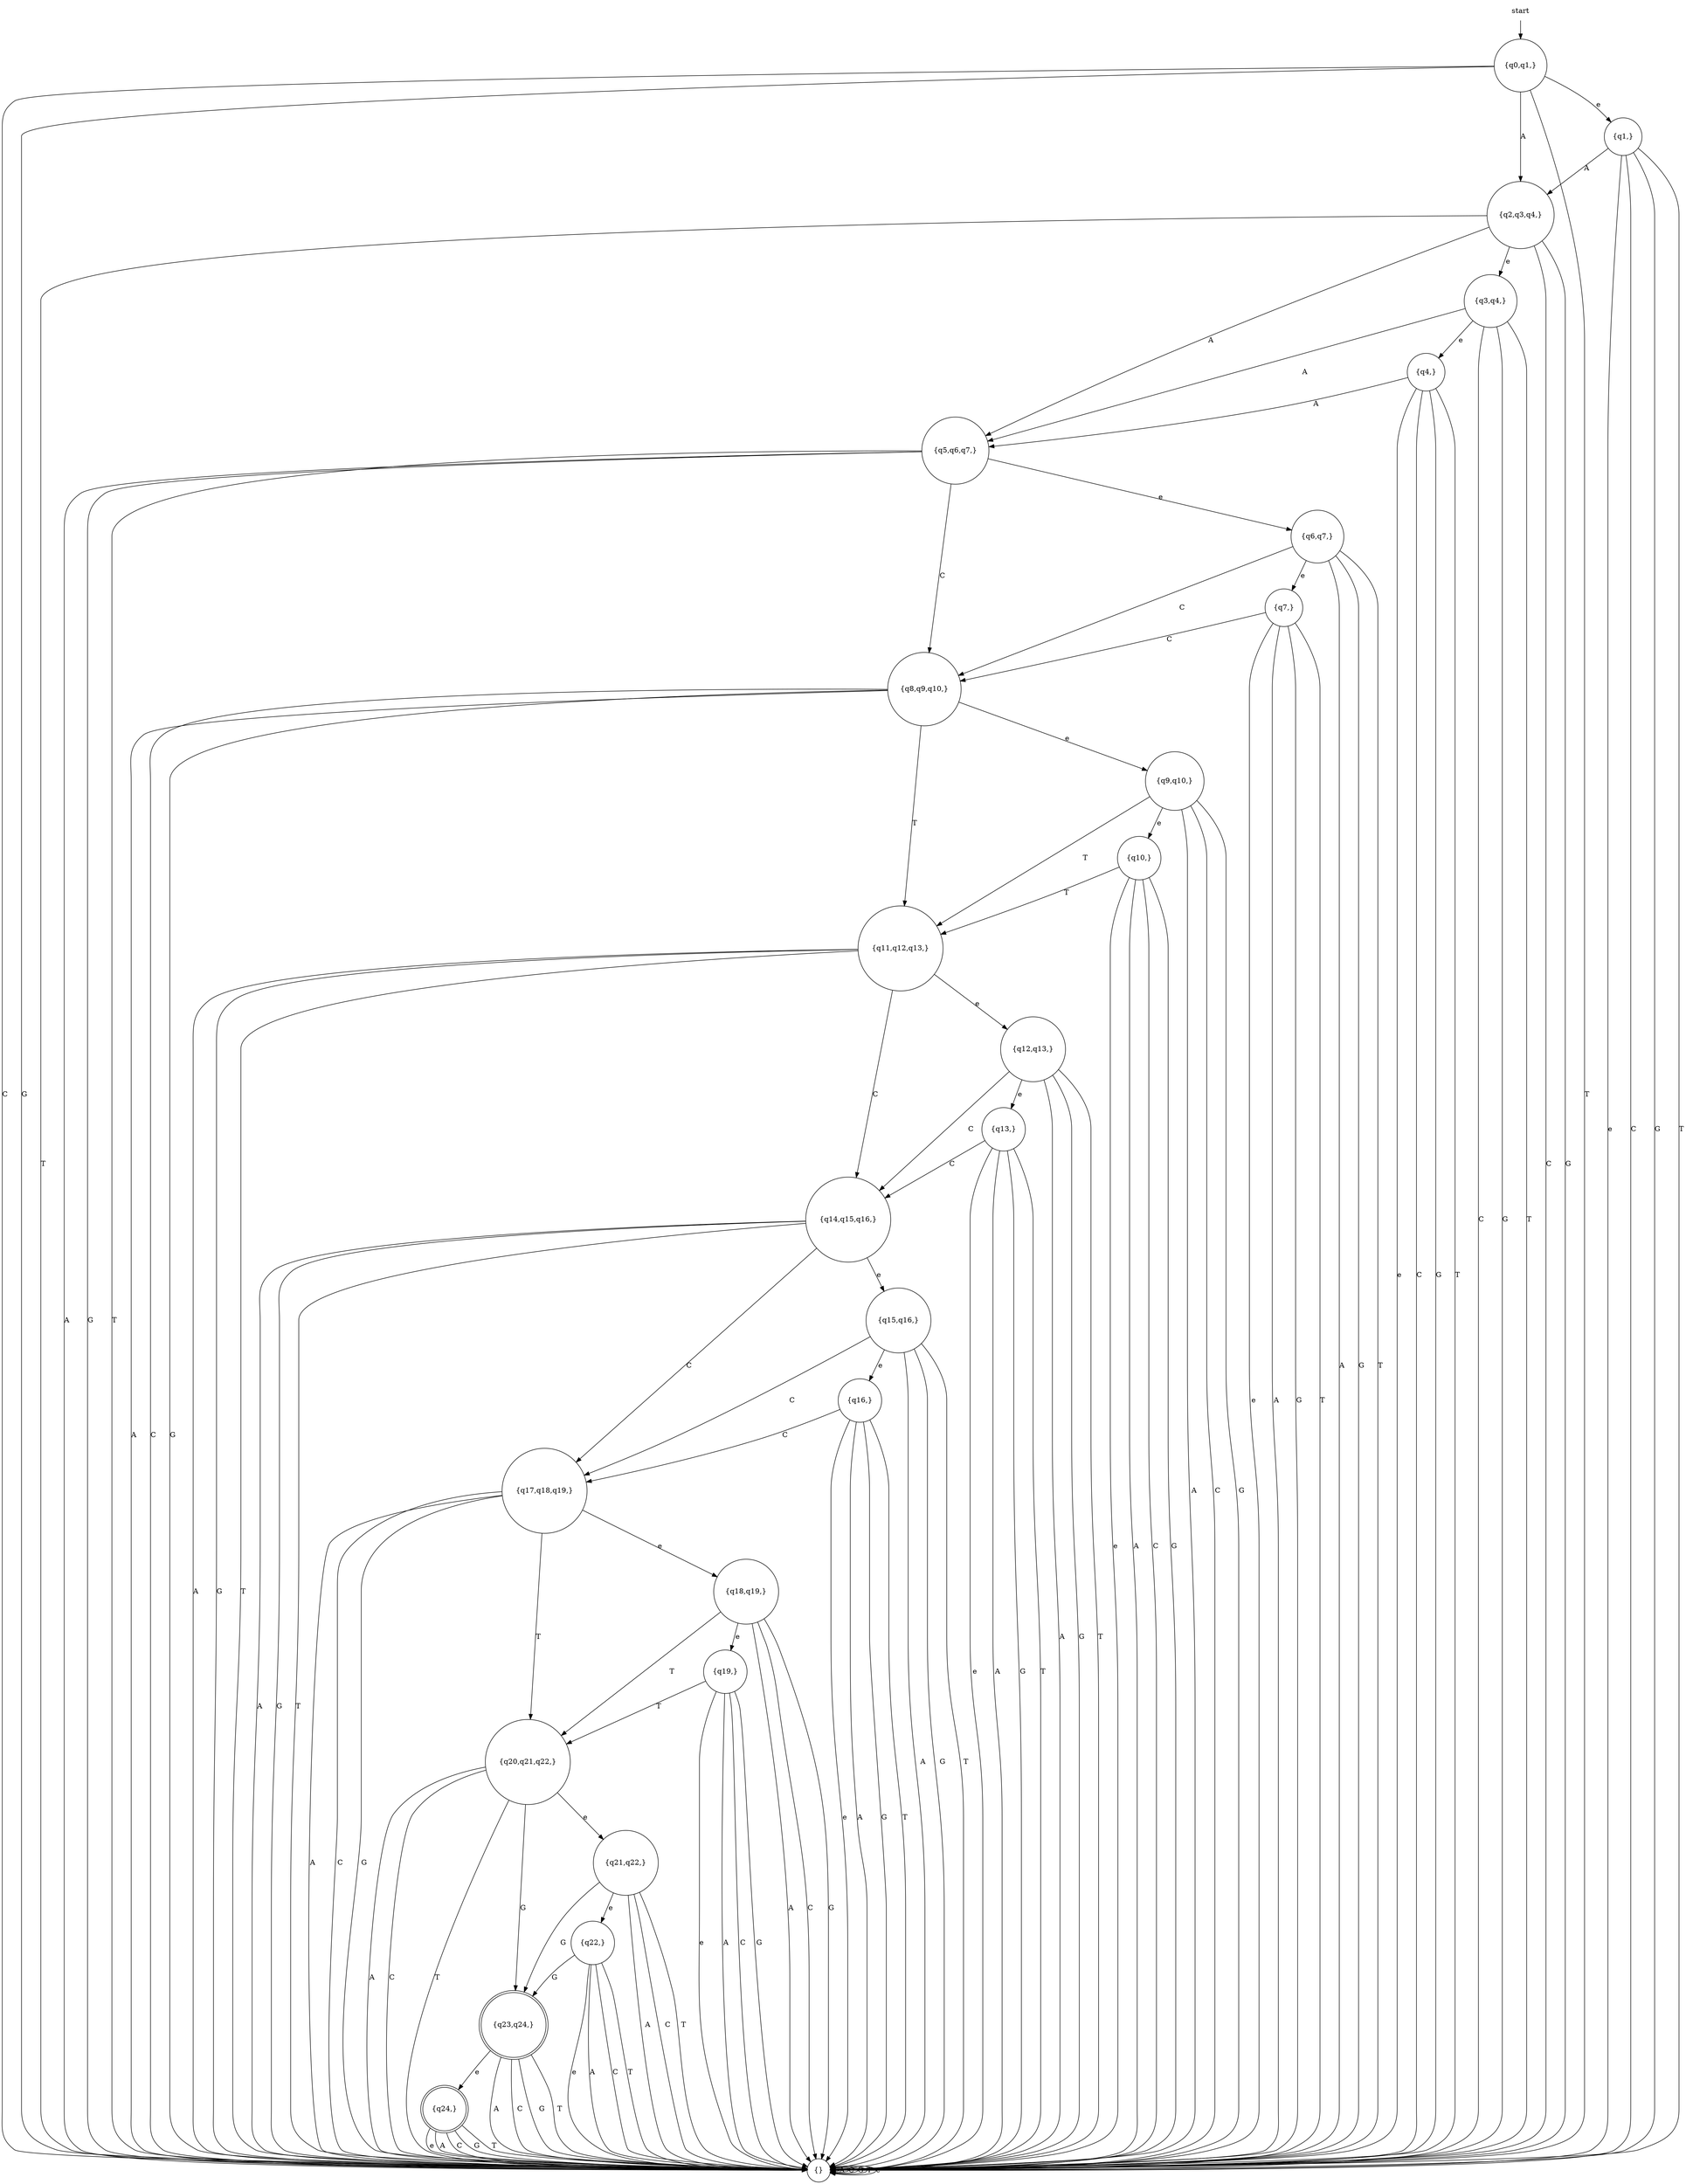 digraph automaton {
    node [shape=none]; start;
    node [shape=doublecircle]; "{q23,q24,}";
    node [shape=doublecircle]; "{q24,}";
    node [shape=circle];
    start -> "{q0,q1,}";
    "{q0,q1,}" -> "{q2,q3,q4,}" [label="A"];
    "{q0,q1,}" -> "{}" [label="C"];
    "{q0,q1,}" -> "{}" [label="G"];
    "{q0,q1,}" -> "{}" [label="T"];
    "{q0,q1,}" -> "{q1,}" [label="e"];
    "{q2,q3,q4,}" -> "{q5,q6,q7,}" [label="A"];
    "{q2,q3,q4,}" -> "{}" [label="C"];
    "{q2,q3,q4,}" -> "{}" [label="G"];
    "{q2,q3,q4,}" -> "{}" [label="T"];
    "{q2,q3,q4,}" -> "{q3,q4,}" [label="e"];
    "{q5,q6,q7,}" -> "{}" [label="A"];
    "{q5,q6,q7,}" -> "{q8,q9,q10,}" [label="C"];
    "{q5,q6,q7,}" -> "{}" [label="G"];
    "{q5,q6,q7,}" -> "{}" [label="T"];
    "{q5,q6,q7,}" -> "{q6,q7,}" [label="e"];
    "{}" -> "{}" [label="A"];
    "{}" -> "{}" [label="C"];
    "{}" -> "{}" [label="G"];
    "{}" -> "{}" [label="T"];
    "{}" -> "{}" [label="e"];
    "{q8,q9,q10,}" -> "{}" [label="A"];
    "{q8,q9,q10,}" -> "{}" [label="C"];
    "{q8,q9,q10,}" -> "{}" [label="G"];
    "{q8,q9,q10,}" -> "{q11,q12,q13,}" [label="T"];
    "{q8,q9,q10,}" -> "{q9,q10,}" [label="e"];
    "{q11,q12,q13,}" -> "{}" [label="A"];
    "{q11,q12,q13,}" -> "{q14,q15,q16,}" [label="C"];
    "{q11,q12,q13,}" -> "{}" [label="G"];
    "{q11,q12,q13,}" -> "{}" [label="T"];
    "{q11,q12,q13,}" -> "{q12,q13,}" [label="e"];
    "{q14,q15,q16,}" -> "{}" [label="A"];
    "{q14,q15,q16,}" -> "{q17,q18,q19,}" [label="C"];
    "{q14,q15,q16,}" -> "{}" [label="G"];
    "{q14,q15,q16,}" -> "{}" [label="T"];
    "{q14,q15,q16,}" -> "{q15,q16,}" [label="e"];
    "{q17,q18,q19,}" -> "{}" [label="A"];
    "{q17,q18,q19,}" -> "{}" [label="C"];
    "{q17,q18,q19,}" -> "{}" [label="G"];
    "{q17,q18,q19,}" -> "{q20,q21,q22,}" [label="T"];
    "{q17,q18,q19,}" -> "{q18,q19,}" [label="e"];
    "{q20,q21,q22,}" -> "{}" [label="A"];
    "{q20,q21,q22,}" -> "{}" [label="C"];
    "{q20,q21,q22,}" -> "{q23,q24,}" [label="G"];
    "{q20,q21,q22,}" -> "{}" [label="T"];
    "{q20,q21,q22,}" -> "{q21,q22,}" [label="e"];
    "{q23,q24,}" -> "{}" [label="A"];
    "{q23,q24,}" -> "{}" [label="C"];
    "{q23,q24,}" -> "{}" [label="G"];
    "{q23,q24,}" -> "{}" [label="T"];
    "{q23,q24,}" -> "{q24,}" [label="e"];
    "{q24,}" -> "{}" [label="A"];
    "{q24,}" -> "{}" [label="C"];
    "{q24,}" -> "{}" [label="G"];
    "{q24,}" -> "{}" [label="T"];
    "{q24,}" -> "{}" [label="e"];
    "{q21,q22,}" -> "{}" [label="A"];
    "{q21,q22,}" -> "{}" [label="C"];
    "{q21,q22,}" -> "{q23,q24,}" [label="G"];
    "{q21,q22,}" -> "{}" [label="T"];
    "{q21,q22,}" -> "{q22,}" [label="e"];
    "{q22,}" -> "{}" [label="A"];
    "{q22,}" -> "{}" [label="C"];
    "{q22,}" -> "{q23,q24,}" [label="G"];
    "{q22,}" -> "{}" [label="T"];
    "{q22,}" -> "{}" [label="e"];
    "{q18,q19,}" -> "{}" [label="A"];
    "{q18,q19,}" -> "{}" [label="C"];
    "{q18,q19,}" -> "{}" [label="G"];
    "{q18,q19,}" -> "{q20,q21,q22,}" [label="T"];
    "{q18,q19,}" -> "{q19,}" [label="e"];
    "{q19,}" -> "{}" [label="A"];
    "{q19,}" -> "{}" [label="C"];
    "{q19,}" -> "{}" [label="G"];
    "{q19,}" -> "{q20,q21,q22,}" [label="T"];
    "{q19,}" -> "{}" [label="e"];
    "{q15,q16,}" -> "{}" [label="A"];
    "{q15,q16,}" -> "{q17,q18,q19,}" [label="C"];
    "{q15,q16,}" -> "{}" [label="G"];
    "{q15,q16,}" -> "{}" [label="T"];
    "{q15,q16,}" -> "{q16,}" [label="e"];
    "{q16,}" -> "{}" [label="A"];
    "{q16,}" -> "{q17,q18,q19,}" [label="C"];
    "{q16,}" -> "{}" [label="G"];
    "{q16,}" -> "{}" [label="T"];
    "{q16,}" -> "{}" [label="e"];
    "{q12,q13,}" -> "{}" [label="A"];
    "{q12,q13,}" -> "{q14,q15,q16,}" [label="C"];
    "{q12,q13,}" -> "{}" [label="G"];
    "{q12,q13,}" -> "{}" [label="T"];
    "{q12,q13,}" -> "{q13,}" [label="e"];
    "{q13,}" -> "{}" [label="A"];
    "{q13,}" -> "{q14,q15,q16,}" [label="C"];
    "{q13,}" -> "{}" [label="G"];
    "{q13,}" -> "{}" [label="T"];
    "{q13,}" -> "{}" [label="e"];
    "{q9,q10,}" -> "{}" [label="A"];
    "{q9,q10,}" -> "{}" [label="C"];
    "{q9,q10,}" -> "{}" [label="G"];
    "{q9,q10,}" -> "{q11,q12,q13,}" [label="T"];
    "{q9,q10,}" -> "{q10,}" [label="e"];
    "{q10,}" -> "{}" [label="A"];
    "{q10,}" -> "{}" [label="C"];
    "{q10,}" -> "{}" [label="G"];
    "{q10,}" -> "{q11,q12,q13,}" [label="T"];
    "{q10,}" -> "{}" [label="e"];
    "{q6,q7,}" -> "{}" [label="A"];
    "{q6,q7,}" -> "{q8,q9,q10,}" [label="C"];
    "{q6,q7,}" -> "{}" [label="G"];
    "{q6,q7,}" -> "{}" [label="T"];
    "{q6,q7,}" -> "{q7,}" [label="e"];
    "{q7,}" -> "{}" [label="A"];
    "{q7,}" -> "{q8,q9,q10,}" [label="C"];
    "{q7,}" -> "{}" [label="G"];
    "{q7,}" -> "{}" [label="T"];
    "{q7,}" -> "{}" [label="e"];
    "{q3,q4,}" -> "{q5,q6,q7,}" [label="A"];
    "{q3,q4,}" -> "{}" [label="C"];
    "{q3,q4,}" -> "{}" [label="G"];
    "{q3,q4,}" -> "{}" [label="T"];
    "{q3,q4,}" -> "{q4,}" [label="e"];
    "{q4,}" -> "{q5,q6,q7,}" [label="A"];
    "{q4,}" -> "{}" [label="C"];
    "{q4,}" -> "{}" [label="G"];
    "{q4,}" -> "{}" [label="T"];
    "{q4,}" -> "{}" [label="e"];
    "{q1,}" -> "{q2,q3,q4,}" [label="A"];
    "{q1,}" -> "{}" [label="C"];
    "{q1,}" -> "{}" [label="G"];
    "{q1,}" -> "{}" [label="T"];
    "{q1,}" -> "{}" [label="e"];
}
